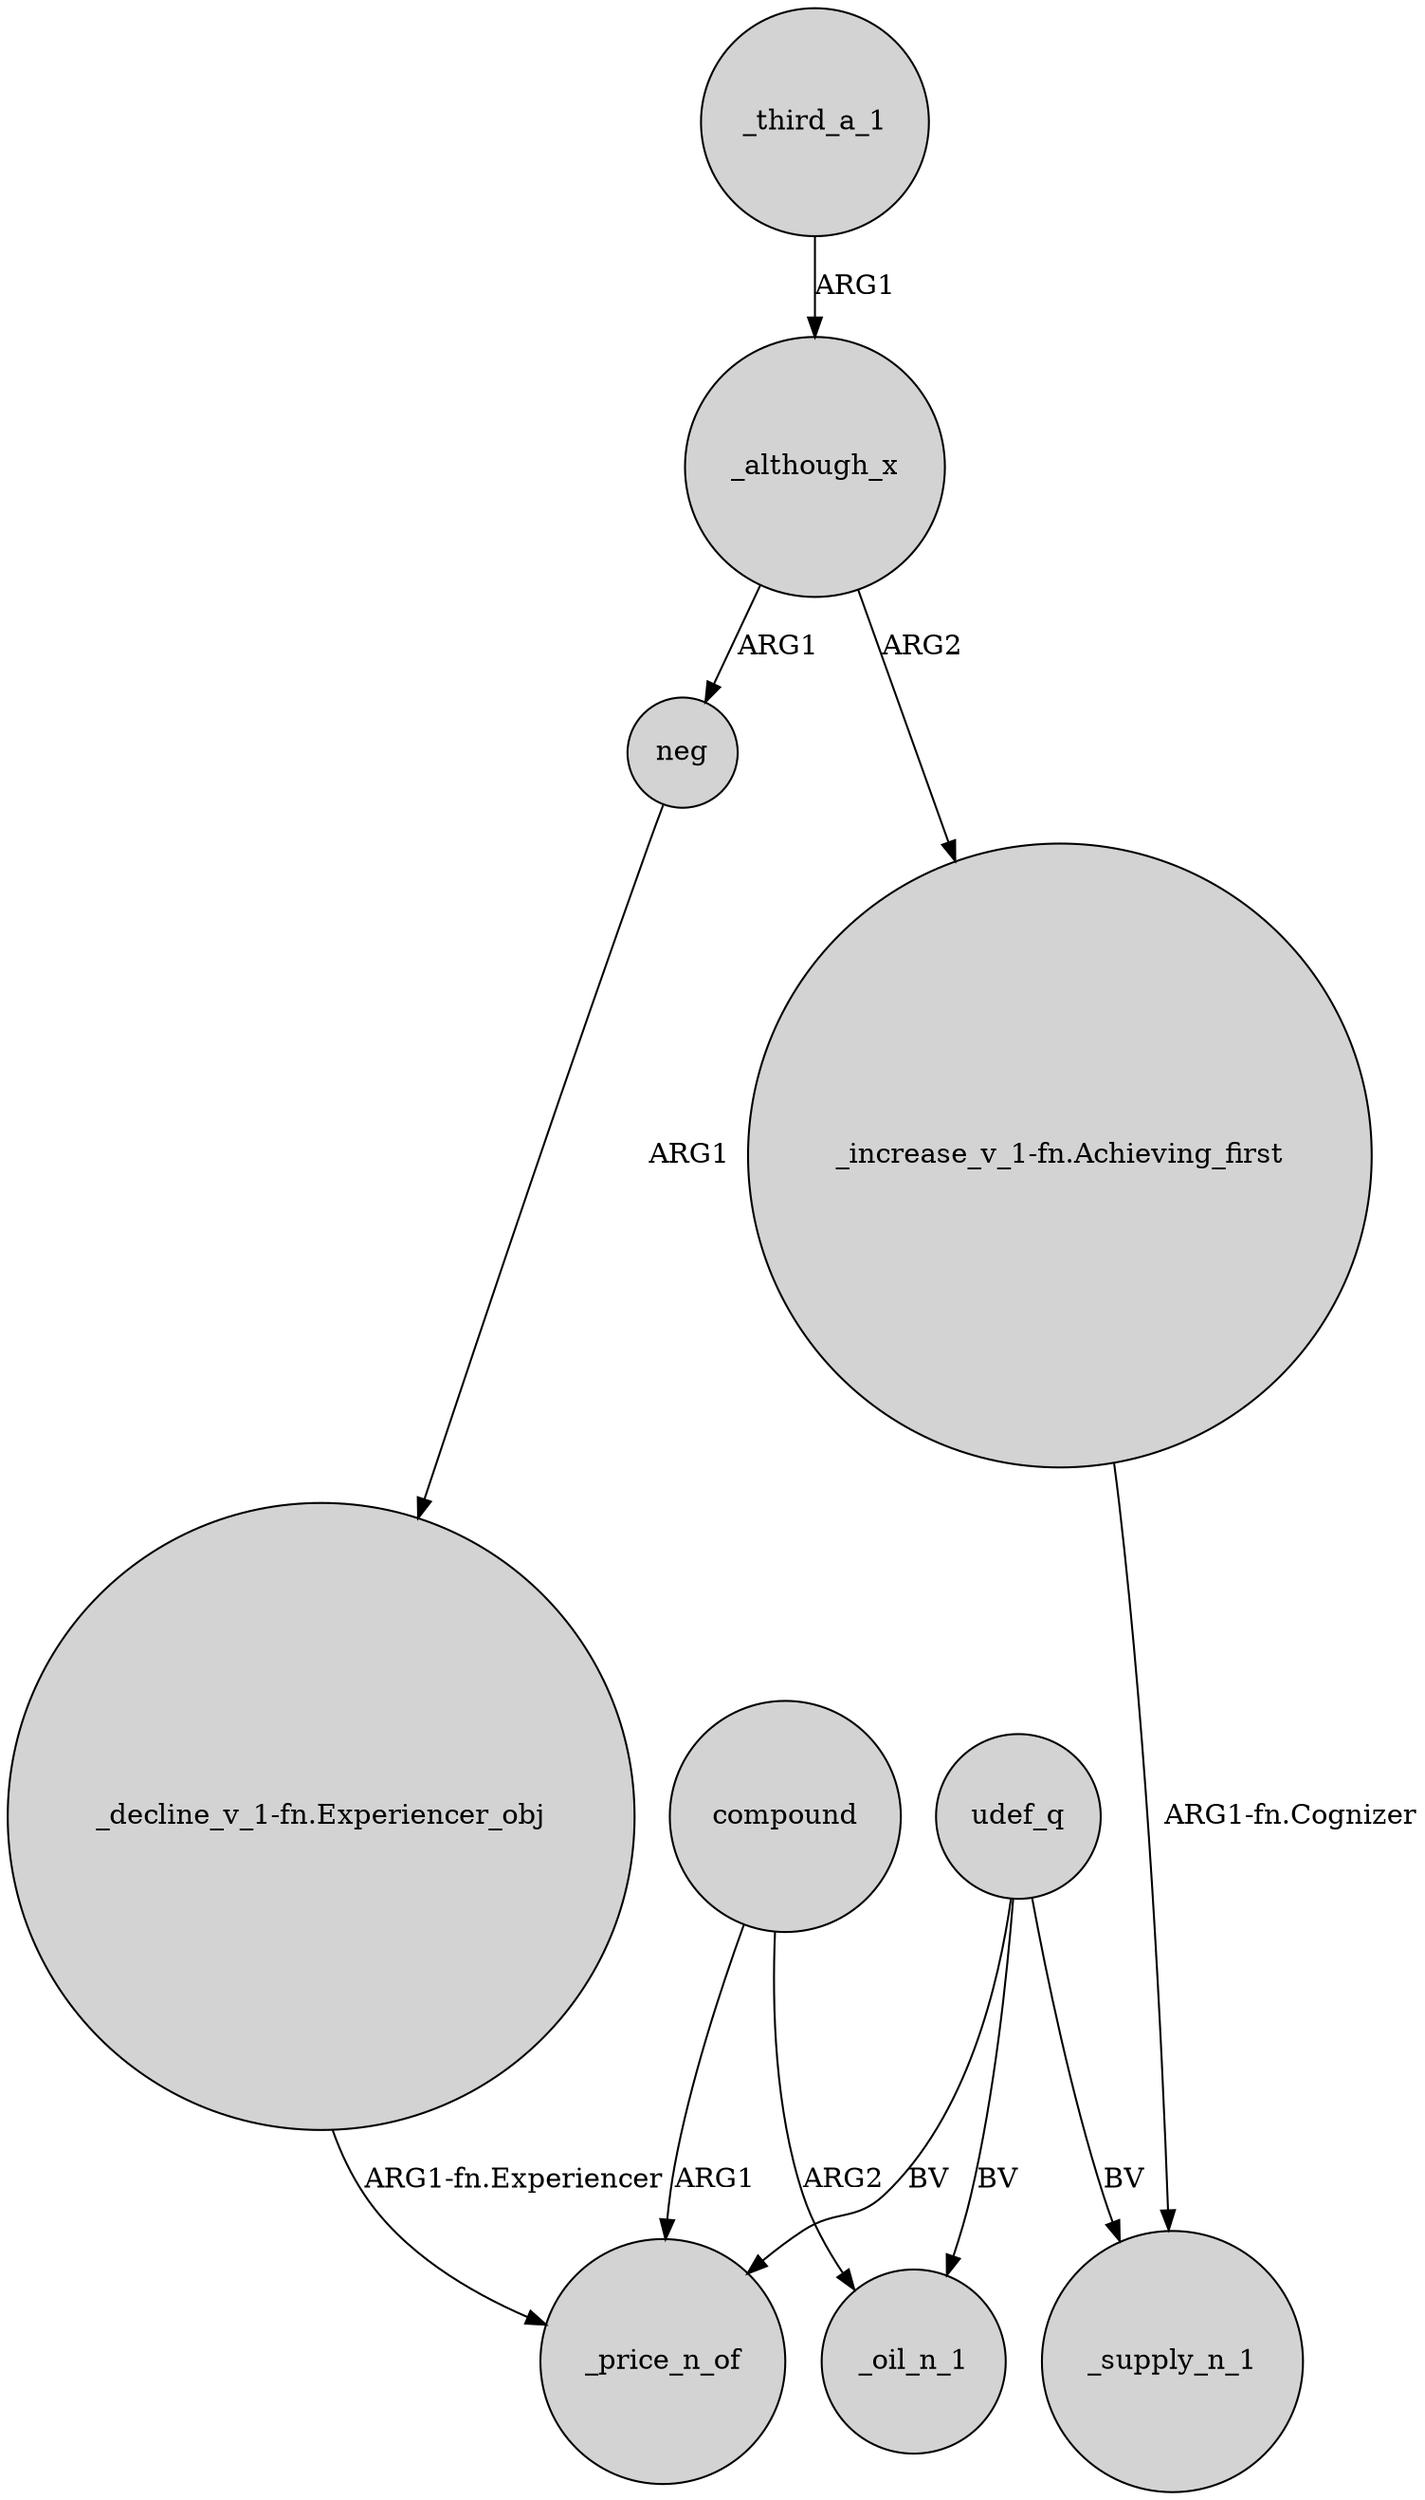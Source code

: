 digraph {
	node [shape=circle style=filled]
	"_decline_v_1-fn.Experiencer_obj" -> _price_n_of [label="ARG1-fn.Experiencer"]
	_third_a_1 -> _although_x [label=ARG1]
	"_increase_v_1-fn.Achieving_first" -> _supply_n_1 [label="ARG1-fn.Cognizer"]
	udef_q -> _supply_n_1 [label=BV]
	_although_x -> neg [label=ARG1]
	neg -> "_decline_v_1-fn.Experiencer_obj" [label=ARG1]
	compound -> _oil_n_1 [label=ARG2]
	compound -> _price_n_of [label=ARG1]
	udef_q -> _price_n_of [label=BV]
	udef_q -> _oil_n_1 [label=BV]
	_although_x -> "_increase_v_1-fn.Achieving_first" [label=ARG2]
}
